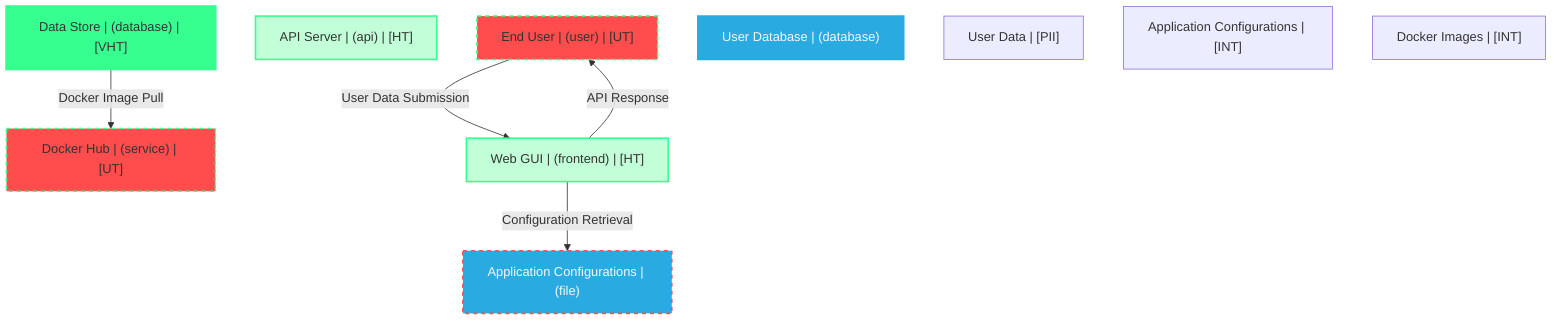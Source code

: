 graph TB
  node_01F8D3D4G5H6J7K8L9M0N1O2P3Z["End User | (user) | [UT]"]:::untrusted
  node_01F8D3D4G5H6J7K8L9M0N1O2P4A["Docker Hub | (service) | [UT]"]:::untrusted
  node_01F8D3D4G5H6J7K8L9M0N1O2P3U["Web GUI | (frontend) | [HT]"]:::highTrust
  node_01F8D3D4G5H6J7K8L9M0N1O2P3V["API Server | (api) | [HT]"]:::highTrust
  node_01F8D3D4G5H6J7K8L9M0N1O2P3W["Data Store | (database) | [VHT]"]:::veryHighTrust
  node_01F8D3D4G5H6J7K8L9M0N1O2P3X["User Database | (database)"]:::dataStore
  node_01F8D3D4G5H6J7K8L9M0N1O2P3Y["Application Configurations | (file)"]:::dataStore
  node_01F8D3D4G5H6J7K8L9M0N1O2P3R["User Data | [PII]"]:::dataAsset,pii
  node_01F8D3D4G5H6J7K8L9M0N1O2P3S["Application Configurations | [INT]"]:::dataAsset,internal
  node_01F8D3D4G5H6J7K8L9M0N1O2P3T["Docker Images | [INT]"]:::dataAsset,internal

  node_01F8D3D4G5H6J7K8L9M0N1O2P3Z -->|User Data Submission| node_01F8D3D4G5H6J7K8L9M0N1O2P3U:::encryptedFlow
  node_01F8D3D4G5H6J7K8L9M0N1O2P3U -->|API Response| node_01F8D3D4G5H6J7K8L9M0N1O2P3Z:::encryptedFlow
  node_01F8D3D4G5H6J7K8L9M0N1O2P3U -->|Configuration Retrieval| node_01F8D3D4G5H6J7K8L9M0N1O2P3Y:::unencryptedFlow
  node_01F8D3D4G5H6J7K8L9M0N1O2P3W -->|Docker Image Pull| node_01F8D3D4G5H6J7K8L9M0N1O2P4A:::encryptedFlow

  classDef externalEntity fill:#FF4C4C,stroke:#FF4C4C,stroke-width:2px,color:#F5F7FA
  classDef process fill:#36FF8F,stroke:#36FF8F,stroke-width:2px,color:#0B0D17
  classDef dataStore fill:#29ABE2,stroke:#29ABE2,stroke-width:2px,color:#F5F7FA
  classDef dataAsset fill:#A259FF,stroke:#c3a4ff,stroke-width:2px,color:#F5F7FA
  classDef untrusted fill:#FF4C4C,stroke:#FF4C4C,stroke-width:3px,stroke-dasharray:5 5
  classDef lowTrust fill:#f77c63,stroke:#f77c63,stroke-width:2px,stroke-dasharray:3 3
  classDef mediumTrust fill:#FFD300,stroke:#FFD300,stroke-width:2px
  classDef highTrust fill:#C2FFD8,stroke:#36FF8F,stroke-width:2px
  classDef veryHighTrust fill:#36FF8F,stroke:#36FF8F,stroke-width:3px
  classDef public fill:#C2FFD8,stroke:#36FF8F,stroke-width:1px
  classDef internal fill:#FFF2B3,stroke:#FFD300,stroke-width:1px
  classDef confidential fill:#FFB3B3,stroke:#FF4C4C,stroke-width:2px
  classDef restricted fill:#FF4C4C,stroke:#FF4C4C,stroke-width:3px
  classDef pii fill:#ffa1ad,stroke:#A259FF,stroke-width:2px
  classDef pci fill:#FF4C4C,stroke:#FF4C4C,stroke-width:3px
  classDef phi fill:#ffa1ad,stroke:#A259FF,stroke-width:3px
  classDef encryptedFlow stroke:#36FF8F,stroke-width:2px
  classDef unencryptedFlow stroke:#FF4C4C,stroke-width:2px,stroke-dasharray:5 5
  classDef authenticatedFlow stroke:#29ABE2,stroke-width:2px
  classDef trustBoundary fill:transparent,stroke:#2E3440,stroke-width:3px,stroke-dasharray:10 5